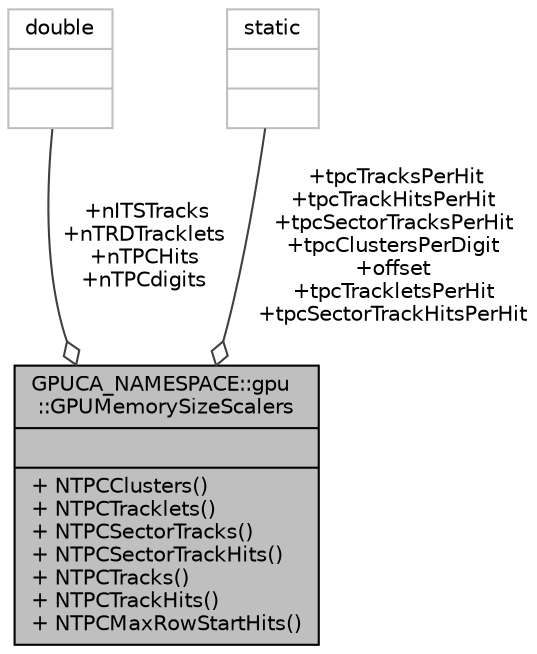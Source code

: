 digraph "GPUCA_NAMESPACE::gpu::GPUMemorySizeScalers"
{
 // INTERACTIVE_SVG=YES
  bgcolor="transparent";
  edge [fontname="Helvetica",fontsize="10",labelfontname="Helvetica",labelfontsize="10"];
  node [fontname="Helvetica",fontsize="10",shape=record];
  Node1 [label="{GPUCA_NAMESPACE::gpu\l::GPUMemorySizeScalers\n||+ NTPCClusters()\l+ NTPCTracklets()\l+ NTPCSectorTracks()\l+ NTPCSectorTrackHits()\l+ NTPCTracks()\l+ NTPCTrackHits()\l+ NTPCMaxRowStartHits()\l}",height=0.2,width=0.4,color="black", fillcolor="grey75", style="filled", fontcolor="black"];
  Node2 -> Node1 [color="grey25",fontsize="10",style="solid",label=" +nITSTracks\n+nTRDTracklets\n+nTPCHits\n+nTPCdigits" ,arrowhead="odiamond",fontname="Helvetica"];
  Node2 [label="{double\n||}",height=0.2,width=0.4,color="grey75"];
  Node3 -> Node1 [color="grey25",fontsize="10",style="solid",label=" +tpcTracksPerHit\n+tpcTrackHitsPerHit\n+tpcSectorTracksPerHit\n+tpcClustersPerDigit\n+offset\n+tpcTrackletsPerHit\n+tpcSectorTrackHitsPerHit" ,arrowhead="odiamond",fontname="Helvetica"];
  Node3 [label="{static\n||}",height=0.2,width=0.4,color="grey75"];
}
